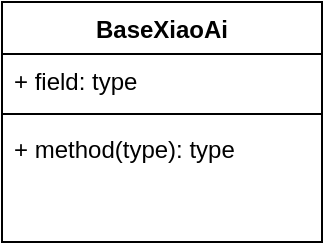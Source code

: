 <mxfile version="10.7.0" type="github"><diagram id="_nt70srAWBUeO1eBP0HO" name="Page-1"><mxGraphModel dx="1638" dy="747" grid="1" gridSize="10" guides="1" tooltips="1" connect="1" arrows="1" fold="1" page="1" pageScale="1" pageWidth="827" pageHeight="1169" math="0" shadow="0"><root><mxCell id="0"/><mxCell id="1" parent="0"/><mxCell id="Jt_RTIFKRE25yU2HJCG8-1" value="BaseXiaoAi" style="swimlane;fontStyle=1;align=center;verticalAlign=top;childLayout=stackLayout;horizontal=1;startSize=26;horizontalStack=0;resizeParent=1;resizeParentMax=0;resizeLast=0;collapsible=1;marginBottom=0;" vertex="1" parent="1"><mxGeometry x="333" y="90" width="160" height="120" as="geometry"/></mxCell><mxCell id="Jt_RTIFKRE25yU2HJCG8-2" value="+ field: type" style="text;strokeColor=none;fillColor=none;align=left;verticalAlign=top;spacingLeft=4;spacingRight=4;overflow=hidden;rotatable=0;points=[[0,0.5],[1,0.5]];portConstraint=eastwest;" vertex="1" parent="Jt_RTIFKRE25yU2HJCG8-1"><mxGeometry y="26" width="160" height="26" as="geometry"/></mxCell><mxCell id="Jt_RTIFKRE25yU2HJCG8-3" value="" style="line;strokeWidth=1;fillColor=none;align=left;verticalAlign=middle;spacingTop=-1;spacingLeft=3;spacingRight=3;rotatable=0;labelPosition=right;points=[];portConstraint=eastwest;" vertex="1" parent="Jt_RTIFKRE25yU2HJCG8-1"><mxGeometry y="52" width="160" height="8" as="geometry"/></mxCell><mxCell id="Jt_RTIFKRE25yU2HJCG8-4" value="+ method(type): type" style="text;strokeColor=none;fillColor=none;align=left;verticalAlign=top;spacingLeft=4;spacingRight=4;overflow=hidden;rotatable=0;points=[[0,0.5],[1,0.5]];portConstraint=eastwest;" vertex="1" parent="Jt_RTIFKRE25yU2HJCG8-1"><mxGeometry y="60" width="160" height="60" as="geometry"/></mxCell></root></mxGraphModel></diagram></mxfile>